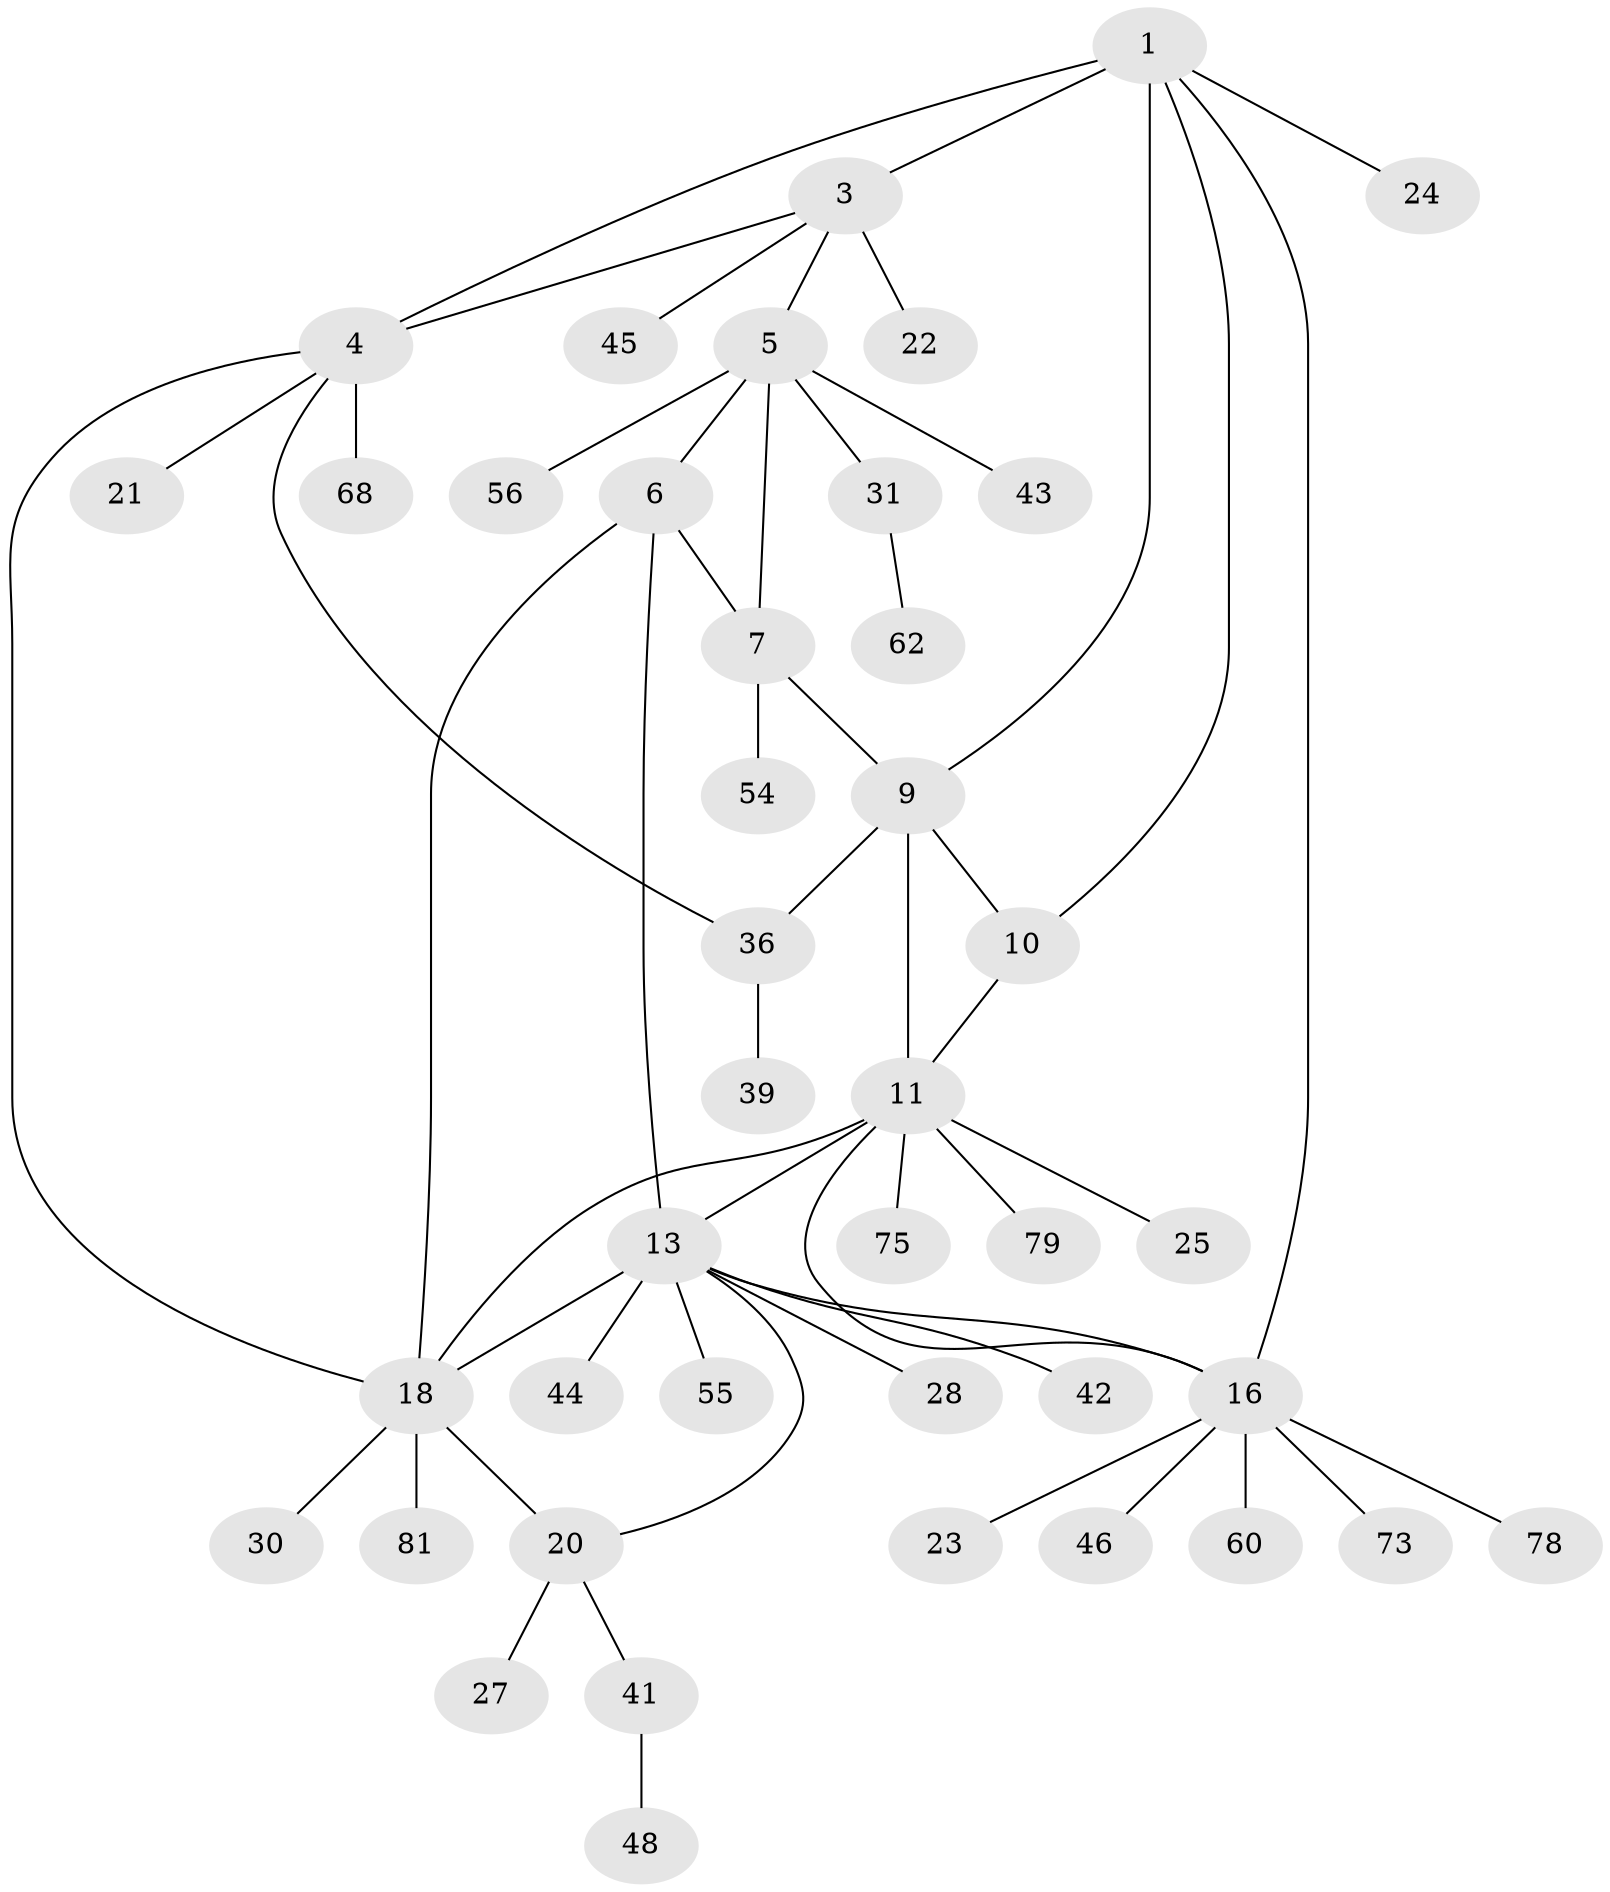 // original degree distribution, {6: 0.08235294117647059, 9: 0.023529411764705882, 7: 0.023529411764705882, 5: 0.03529411764705882, 8: 0.047058823529411764, 4: 0.011764705882352941, 10: 0.011764705882352941, 3: 0.047058823529411764, 1: 0.5764705882352941, 2: 0.1411764705882353}
// Generated by graph-tools (version 1.1) at 2025/19/03/04/25 18:19:32]
// undirected, 42 vertices, 54 edges
graph export_dot {
graph [start="1"]
  node [color=gray90,style=filled];
  1 [super="+33+2"];
  3;
  4;
  5 [super="+8+66"];
  6;
  7 [super="+38+32"];
  9 [super="+72+40+37+49"];
  10 [super="+52"];
  11 [super="+12+14"];
  13 [super="+17+47+15"];
  16;
  18 [super="+19+51"];
  20 [super="+58"];
  21 [super="+84+74"];
  22;
  23;
  24;
  25;
  27;
  28 [super="+50"];
  30;
  31 [super="+34+57"];
  36;
  39;
  41 [super="+65"];
  42;
  43 [super="+61"];
  44;
  45;
  46 [super="+80"];
  48;
  54;
  55;
  56;
  60;
  62;
  68;
  73;
  75;
  78;
  79 [super="+83"];
  81;
  1 -- 3 [weight=2];
  1 -- 4 [weight=2];
  1 -- 10;
  1 -- 9;
  1 -- 16 [weight=2];
  1 -- 24;
  3 -- 4;
  3 -- 5;
  3 -- 22;
  3 -- 45;
  4 -- 18;
  4 -- 21;
  4 -- 36;
  4 -- 68;
  5 -- 6 [weight=2];
  5 -- 7 [weight=2];
  5 -- 56;
  5 -- 43;
  5 -- 31;
  6 -- 7;
  6 -- 13;
  6 -- 18;
  7 -- 9;
  7 -- 54;
  9 -- 10;
  9 -- 11 [weight=2];
  9 -- 36;
  10 -- 11 [weight=2];
  11 -- 18;
  11 -- 75;
  11 -- 25;
  11 -- 79;
  11 -- 16;
  11 -- 13 [weight=2];
  13 -- 16 [weight=2];
  13 -- 18 [weight=3];
  13 -- 20;
  13 -- 28;
  13 -- 44;
  13 -- 55;
  13 -- 42;
  16 -- 23;
  16 -- 46;
  16 -- 60;
  16 -- 73;
  16 -- 78;
  18 -- 20 [weight=2];
  18 -- 81;
  18 -- 30;
  20 -- 27;
  20 -- 41;
  31 -- 62;
  36 -- 39;
  41 -- 48;
}
